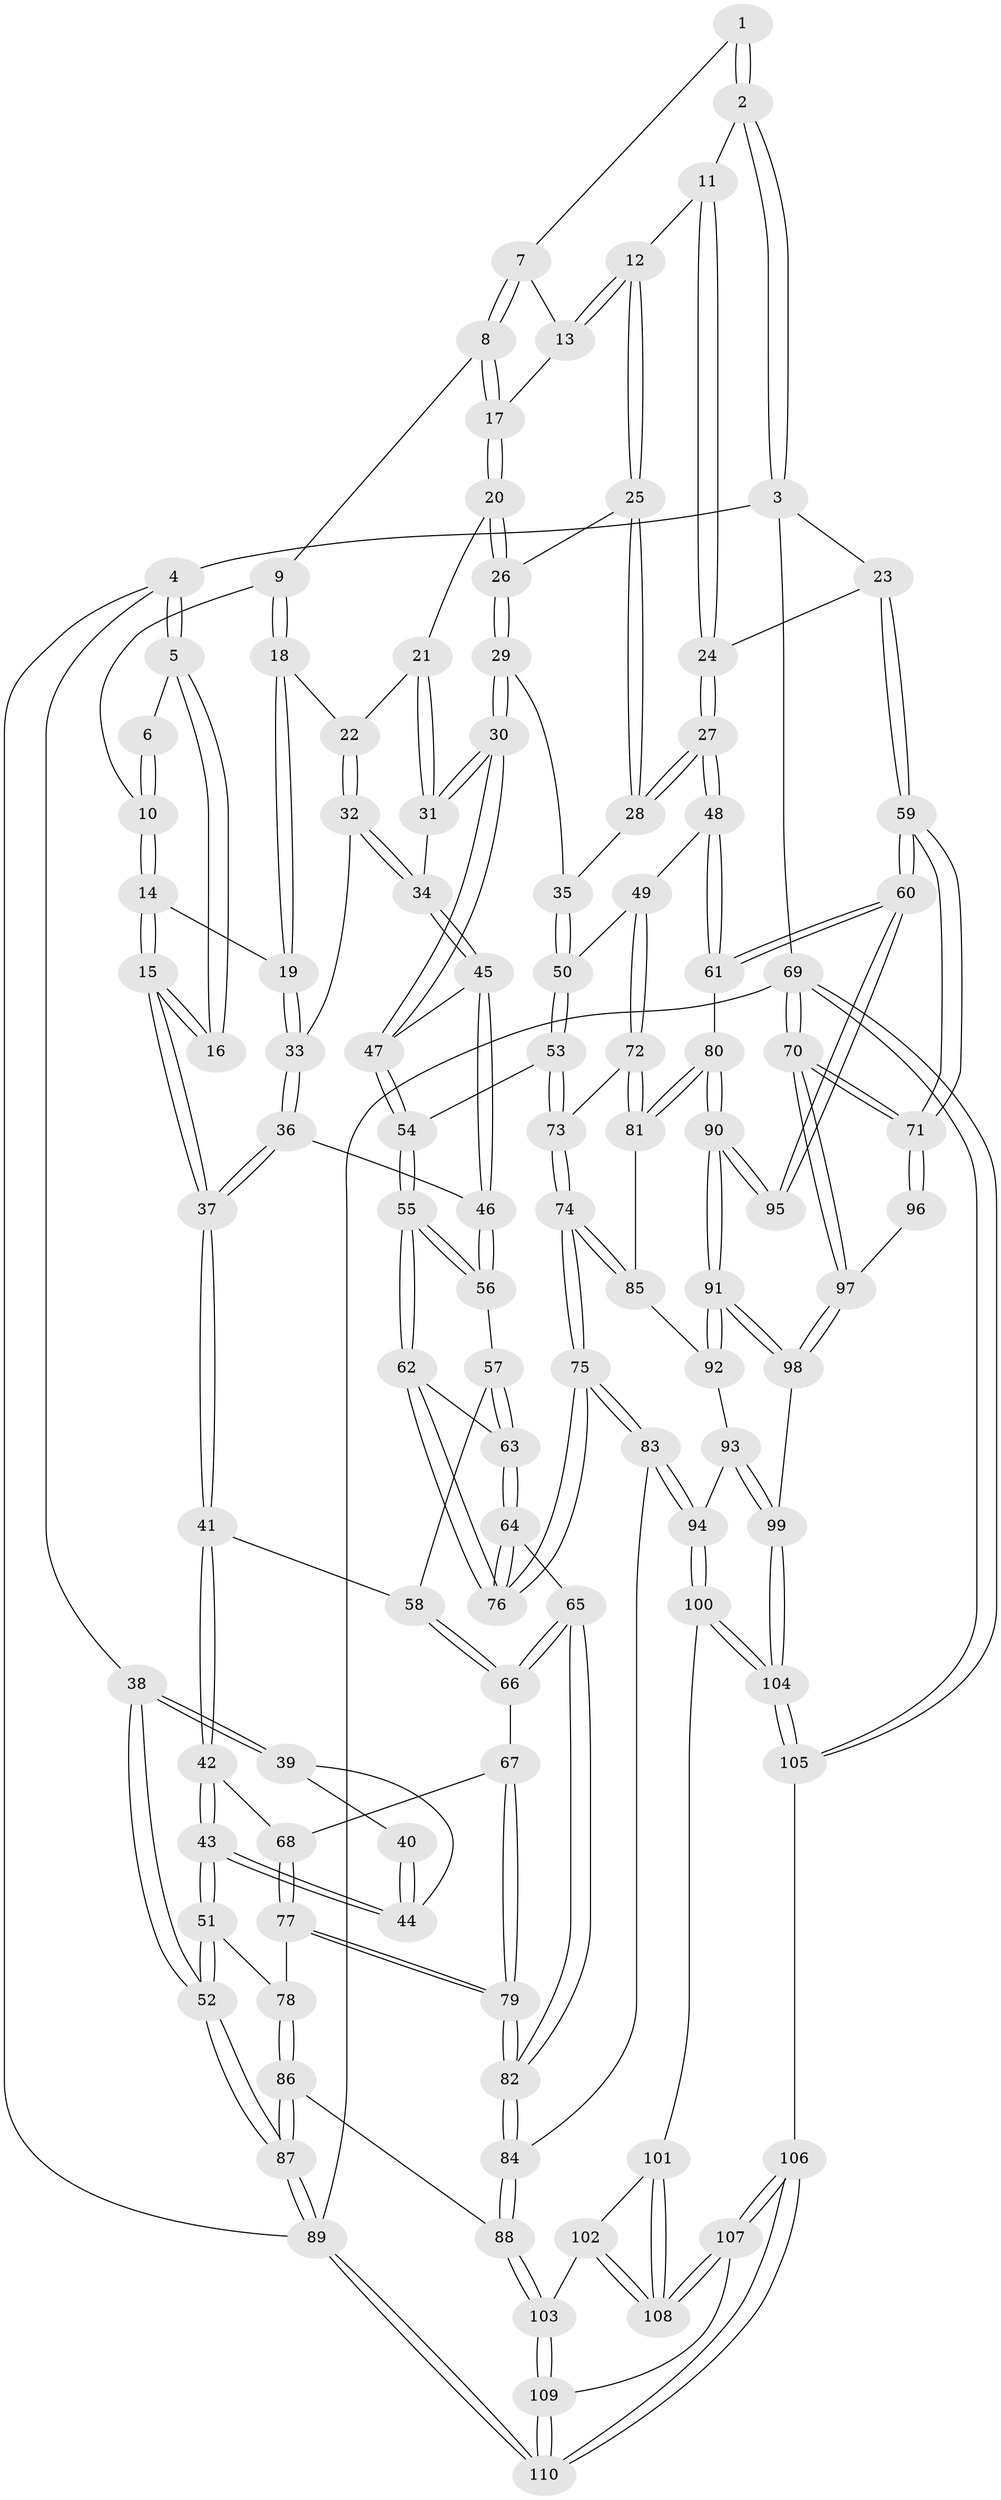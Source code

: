 // coarse degree distribution, {3: 0.09230769230769231, 6: 0.1076923076923077, 4: 0.5230769230769231, 5: 0.2153846153846154, 2: 0.046153846153846156, 8: 0.015384615384615385}
// Generated by graph-tools (version 1.1) at 2025/24/03/03/25 07:24:32]
// undirected, 110 vertices, 272 edges
graph export_dot {
graph [start="1"]
  node [color=gray90,style=filled];
  1 [pos="+0.5124706981700728+0"];
  2 [pos="+0.7415102984230502+0"];
  3 [pos="+1+0"];
  4 [pos="+0+0"];
  5 [pos="+0.03343527972471614+0"];
  6 [pos="+0.40031732053014796+0"];
  7 [pos="+0.5068744209140191+0"];
  8 [pos="+0.4331365776262377+0.09673381495869098"];
  9 [pos="+0.4315352815272244+0.09696251686917365"];
  10 [pos="+0.34839870227916775+0.03194757766112418"];
  11 [pos="+0.6993180738569008+0.014348689970899393"];
  12 [pos="+0.6766472475403315+0.05455094529061791"];
  13 [pos="+0.505985171523197+0.063549241741824"];
  14 [pos="+0.2522222815529063+0.1415705088678304"];
  15 [pos="+0.21734212037752876+0.15375915210302216"];
  16 [pos="+0.17718967679823291+0.13066502886939343"];
  17 [pos="+0.4977637686396518+0.10416348482418328"];
  18 [pos="+0.4014949503700796+0.15857899770117315"];
  19 [pos="+0.31615935895355074+0.16120737027363083"];
  20 [pos="+0.5173226394098855+0.13027013042678673"];
  21 [pos="+0.49800666606308913+0.16405192539053134"];
  22 [pos="+0.4189681828423481+0.17843093681966873"];
  23 [pos="+1+0"];
  24 [pos="+0.8648318869468343+0.22988130191911058"];
  25 [pos="+0.6433596105553298+0.125064508394417"];
  26 [pos="+0.6154293078423161+0.1418844097046713"];
  27 [pos="+0.8331460750594338+0.283835903487478"];
  28 [pos="+0.7143147959427599+0.21979574601318141"];
  29 [pos="+0.5776339921556355+0.26474174046975346"];
  30 [pos="+0.5722841596568099+0.26826835593610504"];
  31 [pos="+0.49816372768390793+0.21324882965800812"];
  32 [pos="+0.42368950971856717+0.22288428439223604"];
  33 [pos="+0.3809190615900986+0.2435627286961052"];
  34 [pos="+0.4509905064696298+0.24136819174934224"];
  35 [pos="+0.6302870090334444+0.27831963297294343"];
  36 [pos="+0.3674816665460023+0.27713667876452985"];
  37 [pos="+0.2356040968222436+0.2982425952986408"];
  38 [pos="+0+0.20404651215447295"];
  39 [pos="+0+0.18851083649329198"];
  40 [pos="+0.117858735738834+0.15397959247127466"];
  41 [pos="+0.23089156477466746+0.3181191778437474"];
  42 [pos="+0.1730369582315738+0.38591278947022845"];
  43 [pos="+0.1373975770312075+0.39761930957413794"];
  44 [pos="+0.09381849405320246+0.2953604406933608"];
  45 [pos="+0.453581372720707+0.26263108759828696"];
  46 [pos="+0.4266095215251146+0.3350616165468784"];
  47 [pos="+0.5574357135709932+0.29469210891173503"];
  48 [pos="+0.8270145269302329+0.35798714173239127"];
  49 [pos="+0.7527383051765554+0.36960331350618025"];
  50 [pos="+0.7030503942480318+0.3582017630373395"];
  51 [pos="+0.07388306922132162+0.43773768989023076"];
  52 [pos="+0+0.5126687546726423"];
  53 [pos="+0.5541495528357196+0.395931240753804"];
  54 [pos="+0.5336296607682992+0.38474507672300357"];
  55 [pos="+0.5026824337377871+0.39292134647255206"];
  56 [pos="+0.43167218840853444+0.35535263923278115"];
  57 [pos="+0.41239699162303173+0.364195125195796"];
  58 [pos="+0.34175159485149686+0.3801847666737344"];
  59 [pos="+1+0.5382833611265696"];
  60 [pos="+1+0.5336590889184416"];
  61 [pos="+0.8824997037884078+0.4427363081513708"];
  62 [pos="+0.4786346923299505+0.44640277200905093"];
  63 [pos="+0.3882544004228653+0.44826635917386354"];
  64 [pos="+0.35793874226438205+0.4716586048820502"];
  65 [pos="+0.34650820418347816+0.47662505810129824"];
  66 [pos="+0.3385925844097297+0.46785808911346655"];
  67 [pos="+0.25305910039248186+0.4594165330840074"];
  68 [pos="+0.22999282630360982+0.44803714108777265"];
  69 [pos="+1+1"];
  70 [pos="+1+1"];
  71 [pos="+1+0.7883882113669624"];
  72 [pos="+0.6514928040168289+0.4829600828354666"];
  73 [pos="+0.5781977036939735+0.4348029315865342"];
  74 [pos="+0.5418025325144595+0.6034901383688718"];
  75 [pos="+0.46625411873236994+0.6363293489351455"];
  76 [pos="+0.47134475630586276+0.47840663605924794"];
  77 [pos="+0.2234683213515058+0.5569609221412877"];
  78 [pos="+0.19290808247805186+0.5662890461890842"];
  79 [pos="+0.29829920956617223+0.5807191869130873"];
  80 [pos="+0.7503322293580463+0.5879755063839047"];
  81 [pos="+0.6667349500899324+0.5586013574372425"];
  82 [pos="+0.36985328533375816+0.6283644076674966"];
  83 [pos="+0.4373019410052366+0.6675472017553209"];
  84 [pos="+0.3834809846428612+0.6492997187105175"];
  85 [pos="+0.5655504450827733+0.6001061701285169"];
  86 [pos="+0.1229870835954102+0.7264530100454734"];
  87 [pos="+0+0.6585039047388492"];
  88 [pos="+0.1546916380243374+0.7436203887432917"];
  89 [pos="+0+1"];
  90 [pos="+0.7684989811636475+0.7006785886429046"];
  91 [pos="+0.7645097745789473+0.7130793725868112"];
  92 [pos="+0.640862232430862+0.670881556227355"];
  93 [pos="+0.6012984984485751+0.7327731211713878"];
  94 [pos="+0.43780027796452853+0.6690159778748183"];
  95 [pos="+0.8998849976502339+0.6640800004084714"];
  96 [pos="+0.9095852345394764+0.7273160212585367"];
  97 [pos="+0.8651094824805877+0.8317183990523199"];
  98 [pos="+0.7591531343179485+0.7590318421440234"];
  99 [pos="+0.7024206840228406+0.7985268982382353"];
  100 [pos="+0.4398422562198311+0.7184211356106153"];
  101 [pos="+0.4022310457249253+0.7756777033785749"];
  102 [pos="+0.2699222263067242+0.8321635068972818"];
  103 [pos="+0.17338785105142485+0.7921561221945517"];
  104 [pos="+0.5952491817565383+0.9795672734351706"];
  105 [pos="+0.5871819140625792+1"];
  106 [pos="+0.4181612347164681+1"];
  107 [pos="+0.35046650949582786+0.9492981171681381"];
  108 [pos="+0.3488944928435491+0.9255983817054396"];
  109 [pos="+0.17101831580901275+0.884530413500701"];
  110 [pos="+0+1"];
  1 -- 2;
  1 -- 2;
  1 -- 7;
  2 -- 3;
  2 -- 3;
  2 -- 11;
  3 -- 4;
  3 -- 23;
  3 -- 69;
  4 -- 5;
  4 -- 5;
  4 -- 38;
  4 -- 89;
  5 -- 6;
  5 -- 16;
  5 -- 16;
  6 -- 10;
  6 -- 10;
  7 -- 8;
  7 -- 8;
  7 -- 13;
  8 -- 9;
  8 -- 17;
  8 -- 17;
  9 -- 10;
  9 -- 18;
  9 -- 18;
  10 -- 14;
  10 -- 14;
  11 -- 12;
  11 -- 24;
  11 -- 24;
  12 -- 13;
  12 -- 13;
  12 -- 25;
  12 -- 25;
  13 -- 17;
  14 -- 15;
  14 -- 15;
  14 -- 19;
  15 -- 16;
  15 -- 16;
  15 -- 37;
  15 -- 37;
  17 -- 20;
  17 -- 20;
  18 -- 19;
  18 -- 19;
  18 -- 22;
  19 -- 33;
  19 -- 33;
  20 -- 21;
  20 -- 26;
  20 -- 26;
  21 -- 22;
  21 -- 31;
  21 -- 31;
  22 -- 32;
  22 -- 32;
  23 -- 24;
  23 -- 59;
  23 -- 59;
  24 -- 27;
  24 -- 27;
  25 -- 26;
  25 -- 28;
  25 -- 28;
  26 -- 29;
  26 -- 29;
  27 -- 28;
  27 -- 28;
  27 -- 48;
  27 -- 48;
  28 -- 35;
  29 -- 30;
  29 -- 30;
  29 -- 35;
  30 -- 31;
  30 -- 31;
  30 -- 47;
  30 -- 47;
  31 -- 34;
  32 -- 33;
  32 -- 34;
  32 -- 34;
  33 -- 36;
  33 -- 36;
  34 -- 45;
  34 -- 45;
  35 -- 50;
  35 -- 50;
  36 -- 37;
  36 -- 37;
  36 -- 46;
  37 -- 41;
  37 -- 41;
  38 -- 39;
  38 -- 39;
  38 -- 52;
  38 -- 52;
  39 -- 40;
  39 -- 44;
  40 -- 44;
  40 -- 44;
  41 -- 42;
  41 -- 42;
  41 -- 58;
  42 -- 43;
  42 -- 43;
  42 -- 68;
  43 -- 44;
  43 -- 44;
  43 -- 51;
  43 -- 51;
  45 -- 46;
  45 -- 46;
  45 -- 47;
  46 -- 56;
  46 -- 56;
  47 -- 54;
  47 -- 54;
  48 -- 49;
  48 -- 61;
  48 -- 61;
  49 -- 50;
  49 -- 72;
  49 -- 72;
  50 -- 53;
  50 -- 53;
  51 -- 52;
  51 -- 52;
  51 -- 78;
  52 -- 87;
  52 -- 87;
  53 -- 54;
  53 -- 73;
  53 -- 73;
  54 -- 55;
  54 -- 55;
  55 -- 56;
  55 -- 56;
  55 -- 62;
  55 -- 62;
  56 -- 57;
  57 -- 58;
  57 -- 63;
  57 -- 63;
  58 -- 66;
  58 -- 66;
  59 -- 60;
  59 -- 60;
  59 -- 71;
  59 -- 71;
  60 -- 61;
  60 -- 61;
  60 -- 95;
  60 -- 95;
  61 -- 80;
  62 -- 63;
  62 -- 76;
  62 -- 76;
  63 -- 64;
  63 -- 64;
  64 -- 65;
  64 -- 76;
  64 -- 76;
  65 -- 66;
  65 -- 66;
  65 -- 82;
  65 -- 82;
  66 -- 67;
  67 -- 68;
  67 -- 79;
  67 -- 79;
  68 -- 77;
  68 -- 77;
  69 -- 70;
  69 -- 70;
  69 -- 105;
  69 -- 105;
  69 -- 89;
  70 -- 71;
  70 -- 71;
  70 -- 97;
  70 -- 97;
  71 -- 96;
  71 -- 96;
  72 -- 73;
  72 -- 81;
  72 -- 81;
  73 -- 74;
  73 -- 74;
  74 -- 75;
  74 -- 75;
  74 -- 85;
  74 -- 85;
  75 -- 76;
  75 -- 76;
  75 -- 83;
  75 -- 83;
  77 -- 78;
  77 -- 79;
  77 -- 79;
  78 -- 86;
  78 -- 86;
  79 -- 82;
  79 -- 82;
  80 -- 81;
  80 -- 81;
  80 -- 90;
  80 -- 90;
  81 -- 85;
  82 -- 84;
  82 -- 84;
  83 -- 84;
  83 -- 94;
  83 -- 94;
  84 -- 88;
  84 -- 88;
  85 -- 92;
  86 -- 87;
  86 -- 87;
  86 -- 88;
  87 -- 89;
  87 -- 89;
  88 -- 103;
  88 -- 103;
  89 -- 110;
  89 -- 110;
  90 -- 91;
  90 -- 91;
  90 -- 95;
  90 -- 95;
  91 -- 92;
  91 -- 92;
  91 -- 98;
  91 -- 98;
  92 -- 93;
  93 -- 94;
  93 -- 99;
  93 -- 99;
  94 -- 100;
  94 -- 100;
  96 -- 97;
  97 -- 98;
  97 -- 98;
  98 -- 99;
  99 -- 104;
  99 -- 104;
  100 -- 101;
  100 -- 104;
  100 -- 104;
  101 -- 102;
  101 -- 108;
  101 -- 108;
  102 -- 103;
  102 -- 108;
  102 -- 108;
  103 -- 109;
  103 -- 109;
  104 -- 105;
  104 -- 105;
  105 -- 106;
  106 -- 107;
  106 -- 107;
  106 -- 110;
  106 -- 110;
  107 -- 108;
  107 -- 108;
  107 -- 109;
  109 -- 110;
  109 -- 110;
}

